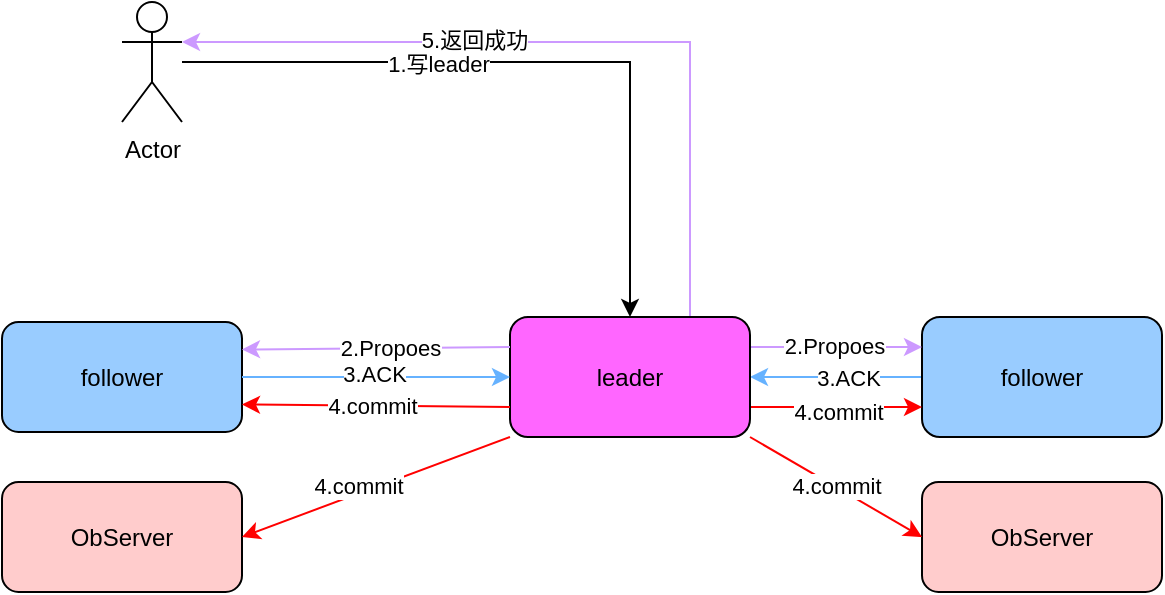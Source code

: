 <mxfile version="15.2.5" type="github">
  <diagram id="BjjD-GvI8XrJ0HFwkWRa" name="第 1 页">
    <mxGraphModel dx="969" dy="530" grid="1" gridSize="10" guides="1" tooltips="1" connect="1" arrows="1" fold="1" page="1" pageScale="1" pageWidth="827" pageHeight="1169" math="0" shadow="0">
      <root>
        <mxCell id="0" />
        <mxCell id="1" parent="0" />
        <mxCell id="KXBL7dC9lSTYUjsCXAN4-5" style="edgeStyle=orthogonalEdgeStyle;rounded=0;orthogonalLoop=1;jettySize=auto;html=1;entryX=0.5;entryY=0;entryDx=0;entryDy=0;" edge="1" parent="1" source="KXBL7dC9lSTYUjsCXAN4-1" target="KXBL7dC9lSTYUjsCXAN4-3">
          <mxGeometry relative="1" as="geometry" />
        </mxCell>
        <mxCell id="KXBL7dC9lSTYUjsCXAN4-25" value="1.写leader" style="edgeLabel;html=1;align=center;verticalAlign=middle;resizable=0;points=[];" vertex="1" connectable="0" parent="KXBL7dC9lSTYUjsCXAN4-5">
          <mxGeometry x="-0.272" y="-1" relative="1" as="geometry">
            <mxPoint as="offset" />
          </mxGeometry>
        </mxCell>
        <mxCell id="KXBL7dC9lSTYUjsCXAN4-1" value="Actor" style="shape=umlActor;verticalLabelPosition=bottom;verticalAlign=top;html=1;outlineConnect=0;" vertex="1" parent="1">
          <mxGeometry x="160" y="80" width="30" height="60" as="geometry" />
        </mxCell>
        <mxCell id="KXBL7dC9lSTYUjsCXAN4-19" value="" style="edgeStyle=orthogonalEdgeStyle;rounded=0;orthogonalLoop=1;jettySize=auto;html=1;fillColor=#99CCFF;strokeColor=#66B2FF;" edge="1" parent="1" source="KXBL7dC9lSTYUjsCXAN4-2" target="KXBL7dC9lSTYUjsCXAN4-3">
          <mxGeometry relative="1" as="geometry" />
        </mxCell>
        <mxCell id="KXBL7dC9lSTYUjsCXAN4-23" value="3.ACK" style="edgeLabel;html=1;align=center;verticalAlign=middle;resizable=0;points=[];" vertex="1" connectable="0" parent="KXBL7dC9lSTYUjsCXAN4-19">
          <mxGeometry x="-0.14" relative="1" as="geometry">
            <mxPoint as="offset" />
          </mxGeometry>
        </mxCell>
        <mxCell id="KXBL7dC9lSTYUjsCXAN4-2" value="follower" style="rounded=1;whiteSpace=wrap;html=1;fillColor=#99CCFF;" vertex="1" parent="1">
          <mxGeometry x="560" y="237.5" width="120" height="60" as="geometry" />
        </mxCell>
        <mxCell id="KXBL7dC9lSTYUjsCXAN4-18" style="edgeStyle=orthogonalEdgeStyle;rounded=0;orthogonalLoop=1;jettySize=auto;html=1;exitX=1;exitY=0.25;exitDx=0;exitDy=0;entryX=0;entryY=0.25;entryDx=0;entryDy=0;strokeColor=#CC99FF;" edge="1" parent="1" source="KXBL7dC9lSTYUjsCXAN4-3" target="KXBL7dC9lSTYUjsCXAN4-2">
          <mxGeometry relative="1" as="geometry" />
        </mxCell>
        <mxCell id="KXBL7dC9lSTYUjsCXAN4-22" value="2.Propoes" style="edgeLabel;html=1;align=center;verticalAlign=middle;resizable=0;points=[];" vertex="1" connectable="0" parent="KXBL7dC9lSTYUjsCXAN4-18">
          <mxGeometry x="-0.023" y="2" relative="1" as="geometry">
            <mxPoint y="1" as="offset" />
          </mxGeometry>
        </mxCell>
        <mxCell id="KXBL7dC9lSTYUjsCXAN4-21" style="edgeStyle=orthogonalEdgeStyle;rounded=0;orthogonalLoop=1;jettySize=auto;html=1;exitX=1;exitY=0.75;exitDx=0;exitDy=0;entryX=0;entryY=0.75;entryDx=0;entryDy=0;strokeColor=#FF0000;" edge="1" parent="1" source="KXBL7dC9lSTYUjsCXAN4-3" target="KXBL7dC9lSTYUjsCXAN4-2">
          <mxGeometry relative="1" as="geometry" />
        </mxCell>
        <mxCell id="KXBL7dC9lSTYUjsCXAN4-24" value="4.commit" style="edgeLabel;html=1;align=center;verticalAlign=middle;resizable=0;points=[];" vertex="1" connectable="0" parent="KXBL7dC9lSTYUjsCXAN4-21">
          <mxGeometry x="0.023" y="-1" relative="1" as="geometry">
            <mxPoint y="1" as="offset" />
          </mxGeometry>
        </mxCell>
        <mxCell id="KXBL7dC9lSTYUjsCXAN4-27" style="edgeStyle=orthogonalEdgeStyle;rounded=0;orthogonalLoop=1;jettySize=auto;html=1;exitX=0.75;exitY=0;exitDx=0;exitDy=0;entryX=1;entryY=0.333;entryDx=0;entryDy=0;entryPerimeter=0;strokeColor=#CC99FF;" edge="1" parent="1" source="KXBL7dC9lSTYUjsCXAN4-3" target="KXBL7dC9lSTYUjsCXAN4-1">
          <mxGeometry relative="1" as="geometry" />
        </mxCell>
        <mxCell id="KXBL7dC9lSTYUjsCXAN4-29" value="5.返回成功" style="edgeLabel;html=1;align=center;verticalAlign=middle;resizable=0;points=[];" vertex="1" connectable="0" parent="KXBL7dC9lSTYUjsCXAN4-27">
          <mxGeometry x="0.259" y="-1" relative="1" as="geometry">
            <mxPoint x="1" as="offset" />
          </mxGeometry>
        </mxCell>
        <mxCell id="KXBL7dC9lSTYUjsCXAN4-3" value="leader" style="rounded=1;whiteSpace=wrap;html=1;fillColor=#FF66FF;" vertex="1" parent="1">
          <mxGeometry x="354" y="237.5" width="120" height="60" as="geometry" />
        </mxCell>
        <mxCell id="KXBL7dC9lSTYUjsCXAN4-4" value="follower" style="rounded=1;whiteSpace=wrap;html=1;fillColor=#99CCFF;" vertex="1" parent="1">
          <mxGeometry x="100" y="240" width="120" height="55" as="geometry" />
        </mxCell>
        <mxCell id="KXBL7dC9lSTYUjsCXAN4-8" value="" style="endArrow=classic;html=1;exitX=0;exitY=0.25;exitDx=0;exitDy=0;entryX=1;entryY=0.25;entryDx=0;entryDy=0;strokeColor=#CC99FF;" edge="1" parent="1" source="KXBL7dC9lSTYUjsCXAN4-3" target="KXBL7dC9lSTYUjsCXAN4-4">
          <mxGeometry width="50" height="50" relative="1" as="geometry">
            <mxPoint x="500" y="350" as="sourcePoint" />
            <mxPoint x="550" y="300" as="targetPoint" />
          </mxGeometry>
        </mxCell>
        <mxCell id="KXBL7dC9lSTYUjsCXAN4-9" value="2.Propoes" style="edgeLabel;html=1;align=center;verticalAlign=middle;resizable=0;points=[];" vertex="1" connectable="0" parent="KXBL7dC9lSTYUjsCXAN4-8">
          <mxGeometry x="-0.103" relative="1" as="geometry">
            <mxPoint as="offset" />
          </mxGeometry>
        </mxCell>
        <mxCell id="KXBL7dC9lSTYUjsCXAN4-13" value="" style="endArrow=classic;html=1;entryX=0;entryY=0.5;entryDx=0;entryDy=0;fillColor=#99CCFF;strokeColor=#66B2FF;" edge="1" parent="1" source="KXBL7dC9lSTYUjsCXAN4-4" target="KXBL7dC9lSTYUjsCXAN4-3">
          <mxGeometry width="50" height="50" relative="1" as="geometry">
            <mxPoint x="500" y="350" as="sourcePoint" />
            <mxPoint x="320" y="280" as="targetPoint" />
          </mxGeometry>
        </mxCell>
        <mxCell id="KXBL7dC9lSTYUjsCXAN4-14" value="3.ACK" style="edgeLabel;html=1;align=center;verticalAlign=middle;resizable=0;points=[];" vertex="1" connectable="0" parent="KXBL7dC9lSTYUjsCXAN4-13">
          <mxGeometry x="-0.019" y="-3" relative="1" as="geometry">
            <mxPoint y="-5" as="offset" />
          </mxGeometry>
        </mxCell>
        <mxCell id="KXBL7dC9lSTYUjsCXAN4-16" value="" style="endArrow=classic;html=1;entryX=1;entryY=0.75;entryDx=0;entryDy=0;exitX=0;exitY=0.75;exitDx=0;exitDy=0;fillColor=#FF6666;strokeColor=#FF0000;" edge="1" parent="1" source="KXBL7dC9lSTYUjsCXAN4-3" target="KXBL7dC9lSTYUjsCXAN4-4">
          <mxGeometry width="50" height="50" relative="1" as="geometry">
            <mxPoint x="500" y="350" as="sourcePoint" />
            <mxPoint x="550" y="300" as="targetPoint" />
          </mxGeometry>
        </mxCell>
        <mxCell id="KXBL7dC9lSTYUjsCXAN4-17" value="4.commit" style="edgeLabel;html=1;align=center;verticalAlign=middle;resizable=0;points=[];" vertex="1" connectable="0" parent="KXBL7dC9lSTYUjsCXAN4-16">
          <mxGeometry x="0.03" relative="1" as="geometry">
            <mxPoint as="offset" />
          </mxGeometry>
        </mxCell>
        <mxCell id="KXBL7dC9lSTYUjsCXAN4-30" value="ObServer" style="rounded=1;whiteSpace=wrap;html=1;fillColor=#FFCCCC;" vertex="1" parent="1">
          <mxGeometry x="100" y="320" width="120" height="55" as="geometry" />
        </mxCell>
        <mxCell id="KXBL7dC9lSTYUjsCXAN4-31" value="ObServer" style="rounded=1;whiteSpace=wrap;html=1;fillColor=#FFCCCC;" vertex="1" parent="1">
          <mxGeometry x="560" y="320" width="120" height="55" as="geometry" />
        </mxCell>
        <mxCell id="KXBL7dC9lSTYUjsCXAN4-33" value="" style="endArrow=classic;html=1;exitX=0;exitY=1;exitDx=0;exitDy=0;entryX=1;entryY=0.5;entryDx=0;entryDy=0;strokeColor=#FF0000;" edge="1" parent="1" source="KXBL7dC9lSTYUjsCXAN4-3" target="KXBL7dC9lSTYUjsCXAN4-30">
          <mxGeometry width="50" height="50" relative="1" as="geometry">
            <mxPoint x="500" y="390" as="sourcePoint" />
            <mxPoint x="550" y="340" as="targetPoint" />
          </mxGeometry>
        </mxCell>
        <mxCell id="KXBL7dC9lSTYUjsCXAN4-36" value="4.commit" style="edgeLabel;html=1;align=center;verticalAlign=middle;resizable=0;points=[];" vertex="1" connectable="0" parent="KXBL7dC9lSTYUjsCXAN4-33">
          <mxGeometry x="0.116" y="-4" relative="1" as="geometry">
            <mxPoint as="offset" />
          </mxGeometry>
        </mxCell>
        <mxCell id="KXBL7dC9lSTYUjsCXAN4-37" value="4.commit" style="endArrow=classic;html=1;exitX=1;exitY=1;exitDx=0;exitDy=0;entryX=0;entryY=0.5;entryDx=0;entryDy=0;strokeColor=#FF0000;" edge="1" parent="1" source="KXBL7dC9lSTYUjsCXAN4-3" target="KXBL7dC9lSTYUjsCXAN4-31">
          <mxGeometry width="50" height="50" relative="1" as="geometry">
            <mxPoint x="500" y="390" as="sourcePoint" />
            <mxPoint x="550" y="340" as="targetPoint" />
          </mxGeometry>
        </mxCell>
      </root>
    </mxGraphModel>
  </diagram>
</mxfile>
